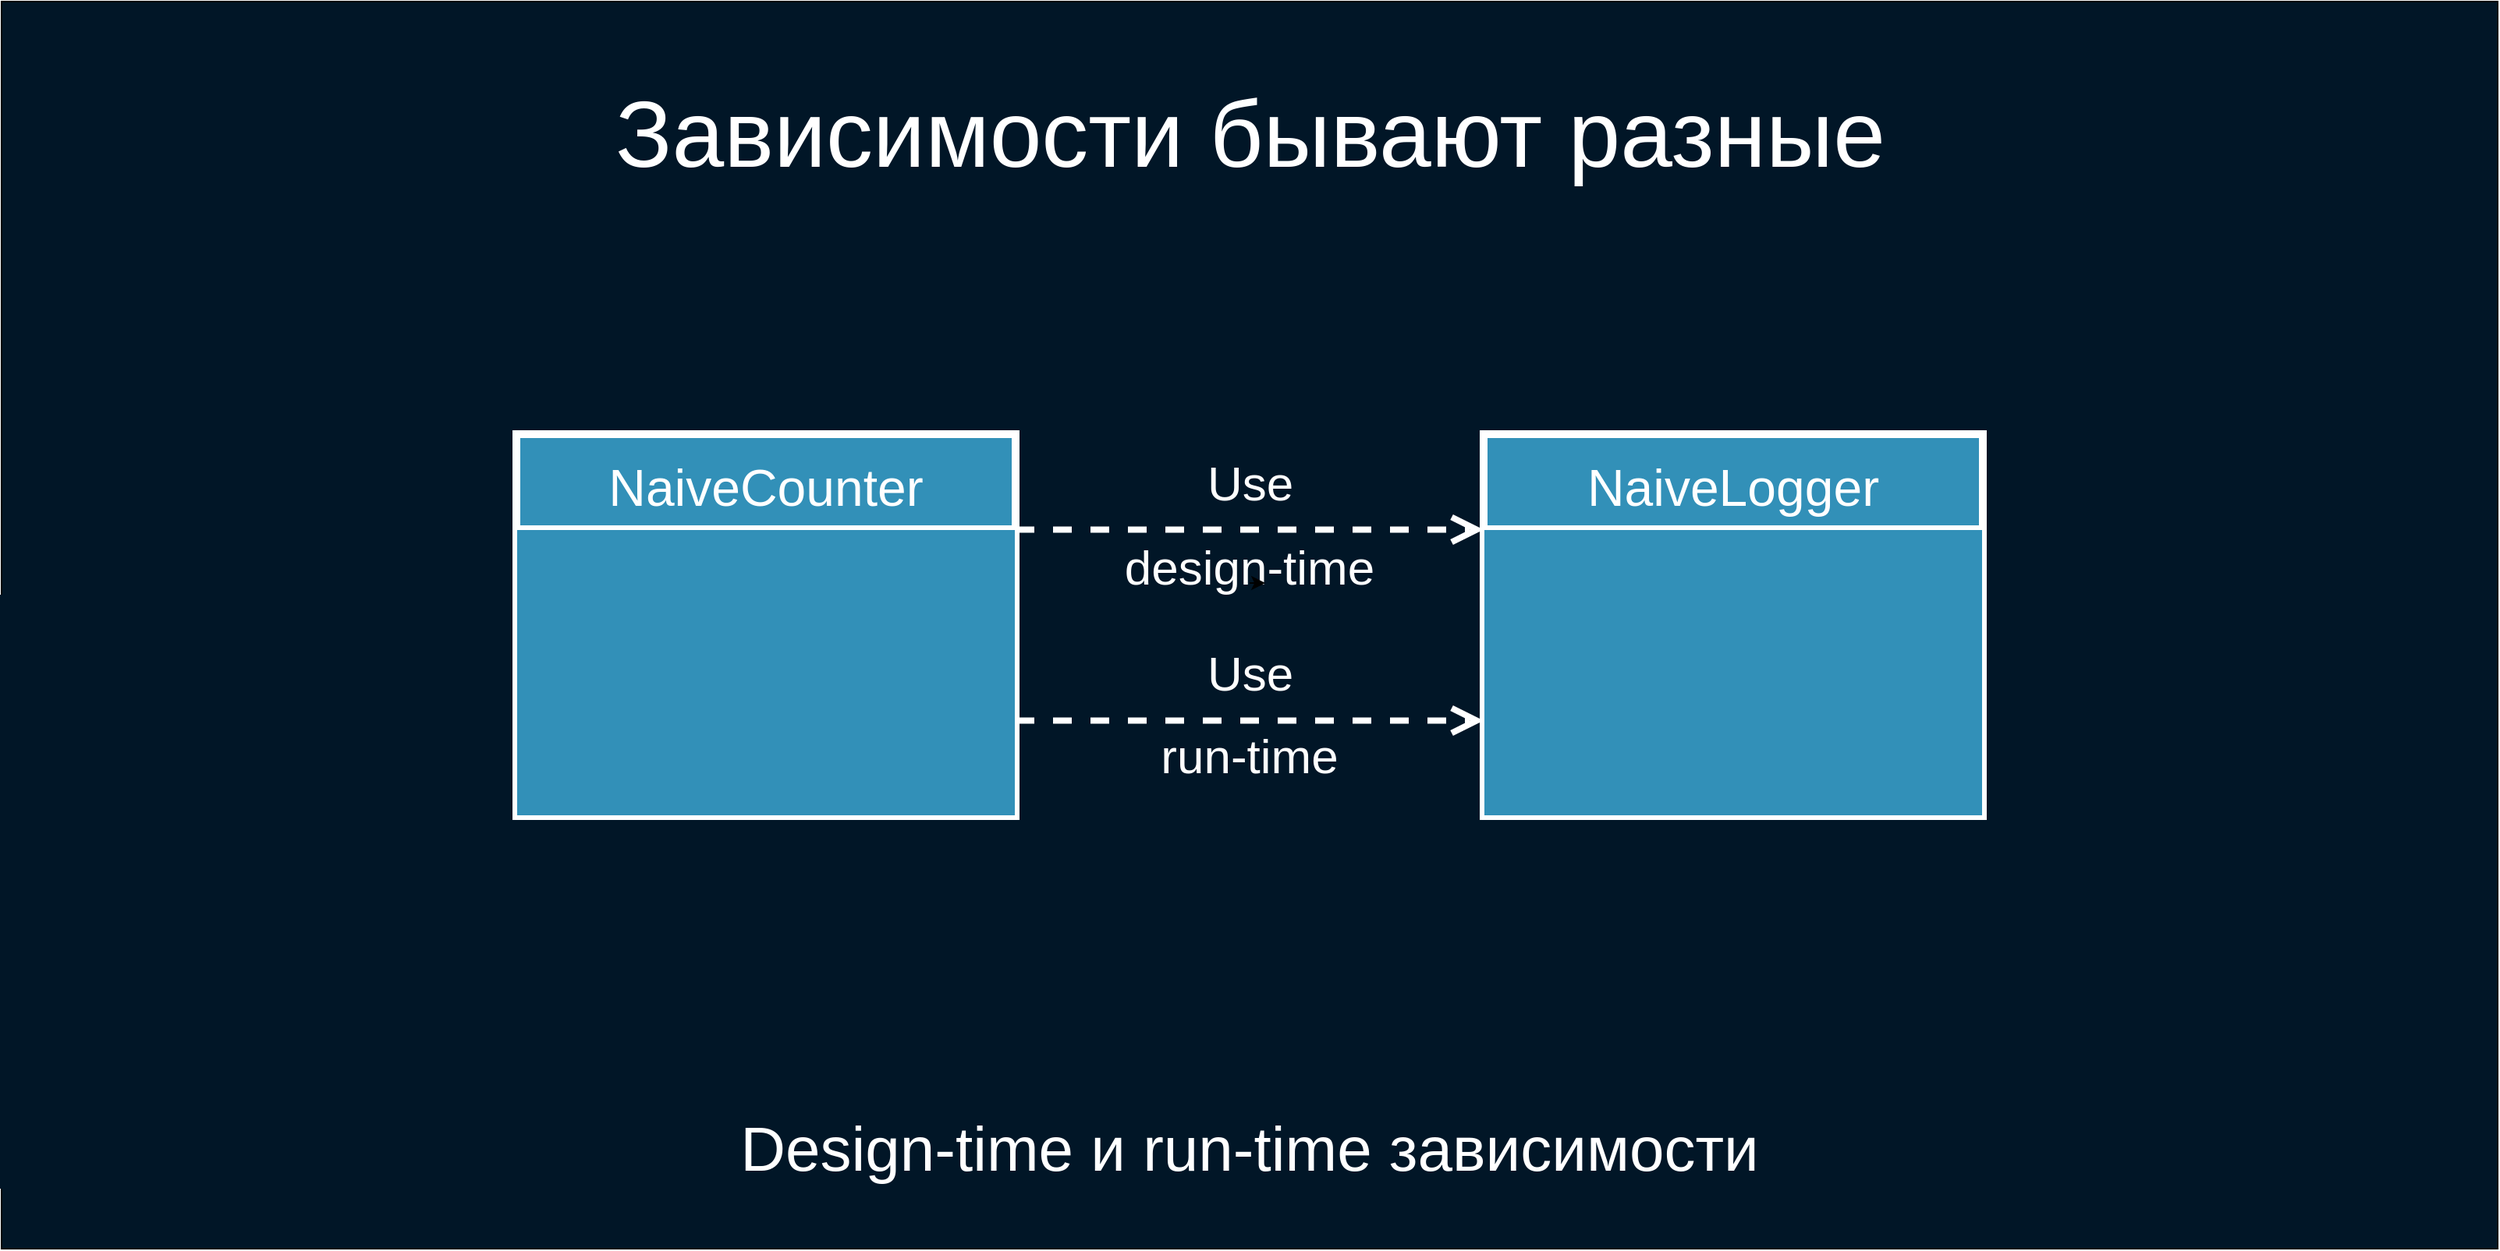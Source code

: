 <mxfile version="13.0.3" type="device"><diagram name="Page-1" id="b5b7bab2-c9e2-2cf4-8b2a-24fd1a2a6d21"><mxGraphModel dx="4154" dy="967" grid="1" gridSize="10" guides="1" tooltips="1" connect="1" arrows="1" fold="1" page="1" pageScale="1" pageWidth="827" pageHeight="1169" background="#ffffff" math="0" shadow="0"><root><mxCell id="0"/><mxCell id="1" parent="0"/><mxCell id="crDRbli0xWPwZ9U8P9Jx-28" value="" style="rounded=0;whiteSpace=wrap;html=1;fillColor=#011627;fontSize=30;fontColor=#FFFFFF;strokeColor=#000000;" parent="1" vertex="1"><mxGeometry x="-1860" y="90" width="1600" height="800" as="geometry"/></mxCell><mxCell id="DCdFdqNJGPphD0C1cl4i-5" value="Use" style="endArrow=open;endSize=12;dashed=1;html=1;fontSize=31;fontColor=#FFFFFF;strokeColor=#FFFFFF;entryX=0;entryY=0.25;entryDx=0;entryDy=0;strokeWidth=4;labelBackgroundColor=none;rounded=0;exitX=1;exitY=0.25;exitDx=0;exitDy=0;" parent="1" target="jOwIxk3vogOaWyEmxDxG-5" edge="1" source="jOwIxk3vogOaWyEmxDxG-1"><mxGeometry y="30" width="160" relative="1" as="geometry"><mxPoint x="-1210" y="440" as="sourcePoint"/><mxPoint x="-910" y="440" as="targetPoint"/><Array as="points"/><mxPoint as="offset"/></mxGeometry></mxCell><mxCell id="jOwIxk3vogOaWyEmxDxG-1" value="NaiveCounter" style="swimlane;fontStyle=0;childLayout=stackLayout;horizontal=1;startSize=61;fillColor=#3290B8;horizontalStack=0;resizeParent=1;resizeParentMax=0;resizeLast=0;collapsible=1;marginBottom=0;strokeColor=#FFFFFF;strokeWidth=5;fontSize=33;fontColor=#FFFFFF;" vertex="1" parent="1"><mxGeometry x="-1530" y="367.5" width="320" height="245" as="geometry"/></mxCell><mxCell id="jOwIxk3vogOaWyEmxDxG-3" value="" style="text;strokeColor=#FFFFFF;fillColor=#3290B8;align=left;verticalAlign=top;spacingLeft=4;spacingRight=4;overflow=hidden;rotatable=0;points=[[0,0.5],[1,0.5]];portConstraint=eastwest;strokeWidth=1;" vertex="1" parent="jOwIxk3vogOaWyEmxDxG-1"><mxGeometry y="61" width="320" height="184" as="geometry"/></mxCell><mxCell id="jOwIxk3vogOaWyEmxDxG-5" value="NaiveLogger" style="swimlane;fontStyle=0;childLayout=stackLayout;horizontal=1;startSize=61;fillColor=#3290B8;horizontalStack=0;resizeParent=1;resizeParentMax=0;resizeLast=0;collapsible=1;marginBottom=0;strokeColor=#FFFFFF;strokeWidth=5;fontSize=33;fontColor=#FFFFFF;" vertex="1" parent="1"><mxGeometry x="-910" y="367.5" width="320" height="245" as="geometry"/></mxCell><mxCell id="jOwIxk3vogOaWyEmxDxG-6" value="" style="text;strokeColor=#FFFFFF;fillColor=#3290B8;align=left;verticalAlign=top;spacingLeft=4;spacingRight=4;overflow=hidden;rotatable=0;points=[[0,0.5],[1,0.5]];portConstraint=eastwest;strokeWidth=1;" vertex="1" parent="jOwIxk3vogOaWyEmxDxG-5"><mxGeometry y="61" width="320" height="184" as="geometry"/></mxCell><mxCell id="jOwIxk3vogOaWyEmxDxG-7" value="design-time" style="text;html=1;strokeColor=none;fillColor=none;align=center;verticalAlign=middle;whiteSpace=wrap;rounded=0;fontSize=31;fontColor=#FFFFFF;" vertex="1" parent="1"><mxGeometry x="-1155" y="443" width="190" height="20" as="geometry"/></mxCell><mxCell id="jOwIxk3vogOaWyEmxDxG-8" style="edgeStyle=orthogonalEdgeStyle;rounded=0;orthogonalLoop=1;jettySize=auto;html=1;exitX=0.5;exitY=1;exitDx=0;exitDy=0;entryX=0.553;entryY=0.974;entryDx=0;entryDy=0;entryPerimeter=0;fontSize=33;fontColor=#FFFFFF;" edge="1" parent="1" source="jOwIxk3vogOaWyEmxDxG-7" target="jOwIxk3vogOaWyEmxDxG-7"><mxGeometry relative="1" as="geometry"/></mxCell><mxCell id="jOwIxk3vogOaWyEmxDxG-9" value="Зависимости бывают разные" style="text;html=1;strokeColor=none;fillColor=none;align=center;verticalAlign=middle;whiteSpace=wrap;rounded=0;fontSize=60;fontColor=#FFFFFF;" vertex="1" parent="1"><mxGeometry x="-1506.25" y="140" width="892.5" height="70" as="geometry"/></mxCell><mxCell id="jOwIxk3vogOaWyEmxDxG-10" value="Use" style="endArrow=open;endSize=12;dashed=1;html=1;fontSize=31;fontColor=#FFFFFF;strokeColor=#FFFFFF;entryX=0;entryY=0.75;entryDx=0;entryDy=0;strokeWidth=4;labelBackgroundColor=none;rounded=0;exitX=1;exitY=0.75;exitDx=0;exitDy=0;" edge="1" parent="1" source="jOwIxk3vogOaWyEmxDxG-1" target="jOwIxk3vogOaWyEmxDxG-5"><mxGeometry y="30" width="160" relative="1" as="geometry"><mxPoint x="-1210" y="572.5" as="sourcePoint"/><mxPoint x="-910" y="572.5" as="targetPoint"/><Array as="points"/><mxPoint as="offset"/></mxGeometry></mxCell><mxCell id="jOwIxk3vogOaWyEmxDxG-11" value="run-time" style="text;html=1;strokeColor=none;fillColor=none;align=center;verticalAlign=middle;whiteSpace=wrap;rounded=0;fontSize=31;fontColor=#FFFFFF;" vertex="1" parent="1"><mxGeometry x="-1155" y="564" width="190" height="20" as="geometry"/></mxCell><mxCell id="jOwIxk3vogOaWyEmxDxG-12" value="Design-time и run-time зависимости" style="text;html=1;strokeColor=none;fillColor=none;align=center;verticalAlign=middle;whiteSpace=wrap;rounded=0;fontSize=40;fontColor=#FFFFFF;" vertex="1" parent="1"><mxGeometry x="-1645" y="790" width="1170" height="70" as="geometry"/></mxCell></root></mxGraphModel></diagram></mxfile>
